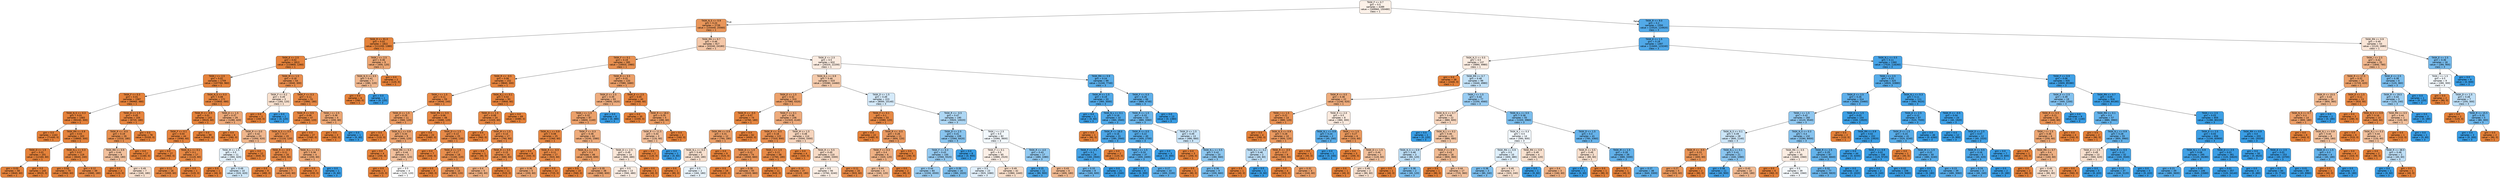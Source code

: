 digraph Tree {
node [shape=box, style="filled, rounded", color="black", fontname=helvetica] ;
edge [fontname=helvetica] ;
0 [label="TASK_F <= 0.7\ngini = 0.5\nsamples = 4289\nvalue = [169960, 150480]\nclass = 1", fillcolor="#fcf1e8"] ;
1 [label="TASK_N_S <= 0.9\ngini = 0.24\nsamples = 2739\nvalue = [154440, 25560]\nclass = 1", fillcolor="#e9965a"] ;
0 -> 1 [labeldistance=2.5, labelangle=45, headlabel="True"] ;
2 [label="TASK_R <= 91.0\ngini = 0.02\nsamples = 1822\nvalue = [111200, 1380]\nclass = 1", fillcolor="#e5833b"] ;
1 -> 2 ;
3 [label="TASK_E <= 2.5\ngini = 0.02\nsamples = 1813\nvalue = [110800, 1260]\nclass = 1", fillcolor="#e5823b"] ;
2 -> 3 ;
4 [label="TASK_I <= 2.5\ngini = 0.02\nsamples = 1759\nvalue = [107760, 960]\nclass = 1", fillcolor="#e5823b"] ;
3 -> 4 ;
5 [label="TASK_F <= 0.3\ngini = 0.01\nsamples = 1587\nvalue = [96960, 480]\nclass = 1", fillcolor="#e5823a"] ;
4 -> 5 ;
6 [label="TASK_N_S <= 0.3\ngini = 0.01\nsamples = 1483\nvalue = [90240, 300]\nclass = 1", fillcolor="#e5813a"] ;
5 -> 6 ;
7 [label="gini = 0.0\nsamples = 1163\nvalue = [71440, 0]\nclass = 1", fillcolor="#e58139"] ;
6 -> 7 ;
8 [label="TASK_RN <= 0.9\ngini = 0.03\nsamples = 320\nvalue = [18800, 300]\nclass = 1", fillcolor="#e5833c"] ;
6 -> 8 ;
9 [label="TASK_D <= 1.5\ngini = 0.01\nsamples = 201\nvalue = [12160, 60]\nclass = 1", fillcolor="#e5823a"] ;
8 -> 9 ;
10 [label="gini = 0.03\nsamples = 58\nvalue = [3640, 60]\nclass = 1", fillcolor="#e5833c"] ;
9 -> 10 ;
11 [label="gini = 0.0\nsamples = 143\nvalue = [8520, 0]\nclass = 1", fillcolor="#e58139"] ;
9 -> 11 ;
12 [label="TASK_N_L <= 0.3\ngini = 0.07\nsamples = 119\nvalue = [6640, 240]\nclass = 1", fillcolor="#e68640"] ;
8 -> 12 ;
13 [label="gini = 0.03\nsamples = 70\nvalue = [3960, 60]\nclass = 1", fillcolor="#e5833c"] ;
12 -> 13 ;
14 [label="gini = 0.12\nsamples = 49\nvalue = [2680, 180]\nclass = 1", fillcolor="#e78946"] ;
12 -> 14 ;
15 [label="TASK_D <= 1.5\ngini = 0.05\nsamples = 104\nvalue = [6720, 180]\nclass = 1", fillcolor="#e6843e"] ;
5 -> 15 ;
16 [label="TASK_R <= -0.5\ngini = 0.19\nsamples = 26\nvalue = [1520, 180]\nclass = 1", fillcolor="#e89050"] ;
15 -> 16 ;
17 [label="TASK_RN <= 0.9\ngini = 0.44\nsamples = 9\nvalue = [360, 180]\nclass = 1", fillcolor="#f2c09c"] ;
16 -> 17 ;
18 [label="gini = 0.0\nsamples = 2\nvalue = [120, 0]\nclass = 1", fillcolor="#e58139"] ;
17 -> 18 ;
19 [label="gini = 0.49\nsamples = 7\nvalue = [240, 180]\nclass = 1", fillcolor="#f8e0ce"] ;
17 -> 19 ;
20 [label="gini = 0.0\nsamples = 17\nvalue = [1160, 0]\nclass = 1", fillcolor="#e58139"] ;
16 -> 20 ;
21 [label="gini = 0.0\nsamples = 78\nvalue = [5200, 0]\nclass = 1", fillcolor="#e58139"] ;
15 -> 21 ;
22 [label="TASK_N_S <= 0.3\ngini = 0.08\nsamples = 172\nvalue = [10800, 480]\nclass = 1", fillcolor="#e68742"] ;
4 -> 22 ;
23 [label="TASK_R <= -0.5\ngini = 0.01\nsamples = 143\nvalue = [9520, 60]\nclass = 1", fillcolor="#e5823a"] ;
22 -> 23 ;
24 [label="TASK_F <= 0.1\ngini = 0.04\nsamples = 44\nvalue = [3080, 60]\nclass = 1", fillcolor="#e6833d"] ;
23 -> 24 ;
25 [label="gini = 0.0\nsamples = 27\nvalue = [1960, 0]\nclass = 1", fillcolor="#e58139"] ;
24 -> 25 ;
26 [label="TASK_N_L <= 0.1\ngini = 0.1\nsamples = 17\nvalue = [1120, 60]\nclass = 1", fillcolor="#e68844"] ;
24 -> 26 ;
27 [label="gini = 0.11\nsamples = 16\nvalue = [1000, 60]\nclass = 1", fillcolor="#e78945"] ;
26 -> 27 ;
28 [label="gini = 0.0\nsamples = 1\nvalue = [120, 0]\nclass = 1", fillcolor="#e58139"] ;
26 -> 28 ;
29 [label="gini = 0.0\nsamples = 99\nvalue = [6440, 0]\nclass = 1", fillcolor="#e58139"] ;
23 -> 29 ;
30 [label="TASK_E <= 1.5\ngini = 0.37\nsamples = 29\nvalue = [1280, 420]\nclass = 1", fillcolor="#eeaa7a"] ;
22 -> 30 ;
31 [label="gini = 0.0\nsamples = 6\nvalue = [280, 0]\nclass = 1", fillcolor="#e58139"] ;
30 -> 31 ;
32 [label="TASK_R <= 0.0\ngini = 0.42\nsamples = 23\nvalue = [1000, 420]\nclass = 1", fillcolor="#f0b68c"] ;
30 -> 32 ;
33 [label="TASK_M <= 1.5\ngini = 0.5\nsamples = 11\nvalue = [360, 420]\nclass = 3", fillcolor="#e3f1fb"] ;
32 -> 33 ;
34 [label="gini = 0.0\nsamples = 1\nvalue = [40, 0]\nclass = 1", fillcolor="#e58139"] ;
33 -> 34 ;
35 [label="gini = 0.49\nsamples = 10\nvalue = [320, 420]\nclass = 3", fillcolor="#d0e8f9"] ;
33 -> 35 ;
36 [label="gini = 0.0\nsamples = 12\nvalue = [640, 0]\nclass = 1", fillcolor="#e58139"] ;
32 -> 36 ;
37 [label="TASK_M <= 1.5\ngini = 0.16\nsamples = 54\nvalue = [3040, 300]\nclass = 1", fillcolor="#e88d4d"] ;
3 -> 37 ;
38 [label="TASK_F <= 0.2\ngini = 0.49\nsamples = 3\nvalue = [160, 120]\nclass = 1", fillcolor="#f8e0ce"] ;
37 -> 38 ;
39 [label="gini = 0.0\nsamples = 2\nvalue = [160, 0]\nclass = 1", fillcolor="#e58139"] ;
38 -> 39 ;
40 [label="gini = 0.0\nsamples = 1\nvalue = [0, 120]\nclass = 3", fillcolor="#399de5"] ;
38 -> 40 ;
41 [label="TASK_F <= 0.3\ngini = 0.11\nsamples = 51\nvalue = [2880, 180]\nclass = 1", fillcolor="#e78945"] ;
37 -> 41 ;
42 [label="TASK_R <= 0.5\ngini = 0.08\nsamples = 47\nvalue = [2680, 120]\nclass = 1", fillcolor="#e68742"] ;
41 -> 42 ;
43 [label="TASK_N_S <= 0.5\ngini = 0.17\nsamples = 20\nvalue = [1120, 120]\nclass = 1", fillcolor="#e88e4e"] ;
42 -> 43 ;
44 [label="TASK_R <= -0.5\ngini = 0.11\nsamples = 16\nvalue = [920, 60]\nclass = 1", fillcolor="#e78946"] ;
43 -> 44 ;
45 [label="gini = 0.0\nsamples = 9\nvalue = [480, 0]\nclass = 1", fillcolor="#e58139"] ;
44 -> 45 ;
46 [label="gini = 0.21\nsamples = 7\nvalue = [440, 60]\nclass = 1", fillcolor="#e99254"] ;
44 -> 46 ;
47 [label="TASK_N_L <= 0.1\ngini = 0.36\nsamples = 4\nvalue = [200, 60]\nclass = 1", fillcolor="#eda774"] ;
43 -> 47 ;
48 [label="gini = 0.0\nsamples = 3\nvalue = [200, 0]\nclass = 1", fillcolor="#e58139"] ;
47 -> 48 ;
49 [label="gini = 0.0\nsamples = 1\nvalue = [0, 60]\nclass = 3", fillcolor="#399de5"] ;
47 -> 49 ;
50 [label="gini = 0.0\nsamples = 27\nvalue = [1560, 0]\nclass = 1", fillcolor="#e58139"] ;
42 -> 50 ;
51 [label="TASK_I <= 2.5\ngini = 0.36\nsamples = 4\nvalue = [200, 60]\nclass = 1", fillcolor="#eda774"] ;
41 -> 51 ;
52 [label="gini = 0.0\nsamples = 3\nvalue = [200, 0]\nclass = 1", fillcolor="#e58139"] ;
51 -> 52 ;
53 [label="gini = 0.0\nsamples = 1\nvalue = [0, 60]\nclass = 3", fillcolor="#399de5"] ;
51 -> 53 ;
54 [label="TASK_I <= 2.5\ngini = 0.36\nsamples = 9\nvalue = [400, 120]\nclass = 1", fillcolor="#eda774"] ;
2 -> 54 ;
55 [label="TASK_N_S <= 0.5\ngini = 0.42\nsamples = 7\nvalue = [280, 120]\nclass = 1", fillcolor="#f0b78e"] ;
54 -> 55 ;
56 [label="gini = 0.0\nsamples = 6\nvalue = [280, 0]\nclass = 1", fillcolor="#e58139"] ;
55 -> 56 ;
57 [label="gini = 0.0\nsamples = 1\nvalue = [0, 120]\nclass = 3", fillcolor="#399de5"] ;
55 -> 57 ;
58 [label="gini = 0.0\nsamples = 2\nvalue = [120, 0]\nclass = 1", fillcolor="#e58139"] ;
54 -> 58 ;
59 [label="TASK_RN <= 0.7\ngini = 0.46\nsamples = 917\nvalue = [43240, 24180]\nclass = 1", fillcolor="#f4c7a8"] ;
1 -> 59 ;
60 [label="TASK_F <= 0.1\ngini = 0.19\nsamples = 285\nvalue = [16920, 1980]\nclass = 1", fillcolor="#e89050"] ;
59 -> 60 ;
61 [label="TASK_R <= -0.5\ngini = 0.06\nsamples = 152\nvalue = [9840, 300]\nclass = 1", fillcolor="#e6853f"] ;
60 -> 61 ;
62 [label="TASK_I <= 1.5\ngini = 0.11\nsamples = 59\nvalue = [4040, 240]\nclass = 1", fillcolor="#e78845"] ;
61 -> 62 ;
63 [label="TASK_D <= 1.5\ngini = 0.29\nsamples = 11\nvalue = [560, 120]\nclass = 1", fillcolor="#eb9c63"] ;
62 -> 63 ;
64 [label="gini = 0.0\nsamples = 2\nvalue = [120, 0]\nclass = 1", fillcolor="#e58139"] ;
63 -> 64 ;
65 [label="TASK_N_L <= 0.9\ngini = 0.34\nsamples = 9\nvalue = [440, 120]\nclass = 1", fillcolor="#eca36f"] ;
63 -> 65 ;
66 [label="gini = 0.0\nsamples = 4\nvalue = [200, 0]\nclass = 1", fillcolor="#e58139"] ;
65 -> 66 ;
67 [label="TASK_RN <= 0.3\ngini = 0.44\nsamples = 5\nvalue = [240, 120]\nclass = 1", fillcolor="#f2c09c"] ;
65 -> 67 ;
68 [label="gini = 0.0\nsamples = 1\nvalue = [120, 0]\nclass = 1", fillcolor="#e58139"] ;
67 -> 68 ;
69 [label="gini = 0.5\nsamples = 4\nvalue = [120, 120]\nclass = 1", fillcolor="#ffffff"] ;
67 -> 69 ;
70 [label="TASK_RN <= 0.5\ngini = 0.06\nsamples = 48\nvalue = [3480, 120]\nclass = 1", fillcolor="#e68540"] ;
62 -> 70 ;
71 [label="gini = 0.0\nsamples = 23\nvalue = [1880, 0]\nclass = 1", fillcolor="#e58139"] ;
70 -> 71 ;
72 [label="TASK_D <= 1.5\ngini = 0.13\nsamples = 25\nvalue = [1600, 120]\nclass = 1", fillcolor="#e78a48"] ;
70 -> 72 ;
73 [label="gini = 0.0\nsamples = 7\nvalue = [440, 0]\nclass = 1", fillcolor="#e58139"] ;
72 -> 73 ;
74 [label="TASK_E <= 1.5\ngini = 0.17\nsamples = 18\nvalue = [1160, 120]\nclass = 1", fillcolor="#e88e4d"] ;
72 -> 74 ;
75 [label="gini = 0.0\nsamples = 3\nvalue = [360, 0]\nclass = 1", fillcolor="#e58139"] ;
74 -> 75 ;
76 [label="gini = 0.23\nsamples = 15\nvalue = [800, 120]\nclass = 1", fillcolor="#e99457"] ;
74 -> 76 ;
77 [label="TASK_N_L <= 0.1\ngini = 0.02\nsamples = 93\nvalue = [5800, 60]\nclass = 1", fillcolor="#e5823b"] ;
61 -> 77 ;
78 [label="TASK_D <= 1.5\ngini = 0.08\nsamples = 24\nvalue = [1320, 60]\nclass = 1", fillcolor="#e68742"] ;
77 -> 78 ;
79 [label="gini = 0.0\nsamples = 7\nvalue = [560, 0]\nclass = 1", fillcolor="#e58139"] ;
78 -> 79 ;
80 [label="TASK_M <= 1.5\ngini = 0.14\nsamples = 17\nvalue = [760, 60]\nclass = 1", fillcolor="#e78b49"] ;
78 -> 80 ;
81 [label="gini = 0.0\nsamples = 1\nvalue = [80, 0]\nclass = 1", fillcolor="#e58139"] ;
80 -> 81 ;
82 [label="TASK_R <= 0.5\ngini = 0.15\nsamples = 16\nvalue = [680, 60]\nclass = 1", fillcolor="#e78c4a"] ;
80 -> 82 ;
83 [label="gini = 0.4\nsamples = 5\nvalue = [160, 60]\nclass = 1", fillcolor="#efb083"] ;
82 -> 83 ;
84 [label="gini = 0.0\nsamples = 11\nvalue = [520, 0]\nclass = 1", fillcolor="#e58139"] ;
82 -> 84 ;
85 [label="gini = 0.0\nsamples = 69\nvalue = [4480, 0]\nclass = 1", fillcolor="#e58139"] ;
77 -> 85 ;
86 [label="TASK_R <= 3.5\ngini = 0.31\nsamples = 133\nvalue = [7080, 1680]\nclass = 1", fillcolor="#eb9f68"] ;
60 -> 86 ;
87 [label="TASK_E <= 2.5\ngini = 0.39\nsamples = 93\nvalue = [4600, 1620]\nclass = 1", fillcolor="#eead7f"] ;
86 -> 87 ;
88 [label="TASK_I <= 1.5\ngini = 0.32\nsamples = 87\nvalue = [4600, 1140]\nclass = 1", fillcolor="#eba06a"] ;
87 -> 88 ;
89 [label="TASK_N_L <= 0.9\ngini = 0.08\nsamples = 25\nvalue = [1360, 60]\nclass = 1", fillcolor="#e68742"] ;
88 -> 89 ;
90 [label="gini = 0.0\nsamples = 8\nvalue = [440, 0]\nclass = 1", fillcolor="#e58139"] ;
89 -> 90 ;
91 [label="TASK_R <= -0.5\ngini = 0.11\nsamples = 17\nvalue = [920, 60]\nclass = 1", fillcolor="#e78946"] ;
89 -> 91 ;
92 [label="gini = 0.36\nsamples = 5\nvalue = [200, 60]\nclass = 1", fillcolor="#eda774"] ;
91 -> 92 ;
93 [label="gini = 0.0\nsamples = 12\nvalue = [720, 0]\nclass = 1", fillcolor="#e58139"] ;
91 -> 93 ;
94 [label="TASK_F <= 0.3\ngini = 0.38\nsamples = 62\nvalue = [3240, 1080]\nclass = 1", fillcolor="#eeab7b"] ;
88 -> 94 ;
95 [label="TASK_N_L <= 0.5\ngini = 0.3\nsamples = 48\nvalue = [2640, 600]\nclass = 1", fillcolor="#eb9e66"] ;
94 -> 95 ;
96 [label="gini = 0.0\nsamples = 10\nvalue = [560, 0]\nclass = 1", fillcolor="#e58139"] ;
95 -> 96 ;
97 [label="gini = 0.35\nsamples = 38\nvalue = [2080, 600]\nclass = 1", fillcolor="#eca572"] ;
95 -> 97 ;
98 [label="TASK_D <= 2.5\ngini = 0.49\nsamples = 14\nvalue = [600, 480]\nclass = 1", fillcolor="#fae6d7"] ;
94 -> 98 ;
99 [label="gini = 0.5\nsamples = 13\nvalue = [560, 480]\nclass = 1", fillcolor="#fbede3"] ;
98 -> 99 ;
100 [label="gini = 0.0\nsamples = 1\nvalue = [40, 0]\nclass = 1", fillcolor="#e58139"] ;
98 -> 100 ;
101 [label="gini = 0.0\nsamples = 6\nvalue = [0, 480]\nclass = 3", fillcolor="#399de5"] ;
87 -> 101 ;
102 [label="TASK_E <= 2.5\ngini = 0.05\nsamples = 40\nvalue = [2480, 60]\nclass = 1", fillcolor="#e6843e"] ;
86 -> 102 ;
103 [label="gini = 0.0\nsamples = 35\nvalue = [2200, 0]\nclass = 1", fillcolor="#e58139"] ;
102 -> 103 ;
104 [label="TASK_R <= 18.0\ngini = 0.29\nsamples = 5\nvalue = [280, 60]\nclass = 1", fillcolor="#eb9c63"] ;
102 -> 104 ;
105 [label="TASK_R <= 11.5\ngini = 0.44\nsamples = 3\nvalue = [120, 60]\nclass = 1", fillcolor="#f2c09c"] ;
104 -> 105 ;
106 [label="gini = 0.0\nsamples = 2\nvalue = [120, 0]\nclass = 1", fillcolor="#e58139"] ;
105 -> 106 ;
107 [label="gini = 0.0\nsamples = 1\nvalue = [0, 60]\nclass = 3", fillcolor="#399de5"] ;
105 -> 107 ;
108 [label="gini = 0.0\nsamples = 2\nvalue = [160, 0]\nclass = 1", fillcolor="#e58139"] ;
104 -> 108 ;
109 [label="TASK_E <= 2.5\ngini = 0.5\nsamples = 632\nvalue = [26320, 22200]\nclass = 1", fillcolor="#fbebe0"] ;
59 -> 109 ;
110 [label="TASK_N_L <= 0.9\ngini = 0.46\nsamples = 533\nvalue = [25080, 14460]\nclass = 1", fillcolor="#f4caab"] ;
109 -> 110 ;
111 [label="TASK_E <= 1.5\ngini = 0.32\nsamples = 310\nvalue = [17080, 4320]\nclass = 1", fillcolor="#eca16b"] ;
110 -> 111 ;
112 [label="TASK_R <= -0.5\ngini = 0.07\nsamples = 74\nvalue = [4760, 180]\nclass = 1", fillcolor="#e68640"] ;
111 -> 112 ;
113 [label="TASK_RN <= 0.9\ngini = 0.31\nsamples = 12\nvalue = [760, 180]\nclass = 1", fillcolor="#eb9f68"] ;
112 -> 113 ;
114 [label="TASK_N_L <= 0.3\ngini = 0.49\nsamples = 3\nvalue = [240, 180]\nclass = 1", fillcolor="#f8e0ce"] ;
113 -> 114 ;
115 [label="gini = 0.0\nsamples = 1\nvalue = [80, 0]\nclass = 1", fillcolor="#e58139"] ;
114 -> 115 ;
116 [label="gini = 0.5\nsamples = 2\nvalue = [160, 180]\nclass = 3", fillcolor="#e9f4fc"] ;
114 -> 116 ;
117 [label="gini = 0.0\nsamples = 9\nvalue = [520, 0]\nclass = 1", fillcolor="#e58139"] ;
113 -> 117 ;
118 [label="gini = 0.0\nsamples = 62\nvalue = [4000, 0]\nclass = 1", fillcolor="#e58139"] ;
112 -> 118 ;
119 [label="TASK_F <= 0.1\ngini = 0.38\nsamples = 236\nvalue = [12320, 4140]\nclass = 1", fillcolor="#eeab7c"] ;
111 -> 119 ;
120 [label="TASK_R <= -0.5\ngini = 0.18\nsamples = 122\nvalue = [7320, 840]\nclass = 1", fillcolor="#e88f50"] ;
119 -> 120 ;
121 [label="TASK_D <= 1.5\ngini = 0.22\nsamples = 74\nvalue = [4560, 660]\nclass = 1", fillcolor="#e99356"] ;
120 -> 121 ;
122 [label="gini = 0.0\nsamples = 19\nvalue = [1240, 0]\nclass = 1", fillcolor="#e58139"] ;
121 -> 122 ;
123 [label="gini = 0.28\nsamples = 55\nvalue = [3320, 660]\nclass = 1", fillcolor="#ea9a60"] ;
121 -> 123 ;
124 [label="TASK_I <= 1.5\ngini = 0.11\nsamples = 48\nvalue = [2760, 180]\nclass = 1", fillcolor="#e78946"] ;
120 -> 124 ;
125 [label="gini = 0.0\nsamples = 11\nvalue = [640, 0]\nclass = 1", fillcolor="#e58139"] ;
124 -> 125 ;
126 [label="gini = 0.14\nsamples = 37\nvalue = [2120, 180]\nclass = 1", fillcolor="#e78c4a"] ;
124 -> 126 ;
127 [label="TASK_M <= 1.5\ngini = 0.48\nsamples = 114\nvalue = [5000, 3300]\nclass = 1", fillcolor="#f6d4bc"] ;
119 -> 127 ;
128 [label="gini = 0.0\nsamples = 4\nvalue = [320, 0]\nclass = 1", fillcolor="#e58139"] ;
127 -> 128 ;
129 [label="TASK_R <= 5.5\ngini = 0.49\nsamples = 110\nvalue = [4680, 3300]\nclass = 1", fillcolor="#f7dac5"] ;
127 -> 129 ;
130 [label="gini = 0.5\nsamples = 94\nvalue = [3760, 3240]\nclass = 1", fillcolor="#fbeee4"] ;
129 -> 130 ;
131 [label="gini = 0.11\nsamples = 16\nvalue = [920, 60]\nclass = 1", fillcolor="#e78946"] ;
129 -> 131 ;
132 [label="TASK_D <= 1.5\ngini = 0.49\nsamples = 223\nvalue = [8000, 10140]\nclass = 3", fillcolor="#d5eafa"] ;
110 -> 132 ;
133 [label="TASK_F <= 0.1\ngini = 0.1\nsamples = 33\nvalue = [2080, 120]\nclass = 1", fillcolor="#e68844"] ;
132 -> 133 ;
134 [label="gini = 0.0\nsamples = 22\nvalue = [1480, 0]\nclass = 1", fillcolor="#e58139"] ;
133 -> 134 ;
135 [label="TASK_R <= -0.5\ngini = 0.28\nsamples = 11\nvalue = [600, 120]\nclass = 1", fillcolor="#ea9a61"] ;
133 -> 135 ;
136 [label="TASK_F <= 0.3\ngini = 0.4\nsamples = 6\nvalue = [320, 120]\nclass = 1", fillcolor="#efb083"] ;
135 -> 136 ;
137 [label="gini = 0.44\nsamples = 4\nvalue = [240, 120]\nclass = 1", fillcolor="#f2c09c"] ;
136 -> 137 ;
138 [label="gini = 0.0\nsamples = 2\nvalue = [80, 0]\nclass = 1", fillcolor="#e58139"] ;
136 -> 138 ;
139 [label="gini = 0.0\nsamples = 5\nvalue = [280, 0]\nclass = 1", fillcolor="#e58139"] ;
135 -> 139 ;
140 [label="TASK_R <= -0.5\ngini = 0.47\nsamples = 190\nvalue = [5920, 10020]\nclass = 3", fillcolor="#aed7f4"] ;
132 -> 140 ;
141 [label="TASK_D <= 2.5\ngini = 0.41\nsamples = 108\nvalue = [2560, 6420]\nclass = 3", fillcolor="#88c4ef"] ;
140 -> 141 ;
142 [label="TASK_F <= 0.3\ngini = 0.43\nsamples = 100\nvalue = [2560, 5520]\nclass = 3", fillcolor="#95caf1"] ;
141 -> 142 ;
143 [label="gini = 0.44\nsamples = 84\nvalue = [2200, 4500]\nclass = 3", fillcolor="#9acdf2"] ;
142 -> 143 ;
144 [label="gini = 0.39\nsamples = 16\nvalue = [360, 1020]\nclass = 3", fillcolor="#7fc0ee"] ;
142 -> 144 ;
145 [label="gini = 0.0\nsamples = 8\nvalue = [0, 900]\nclass = 3", fillcolor="#399de5"] ;
141 -> 145 ;
146 [label="TASK_I <= 2.5\ngini = 0.5\nsamples = 82\nvalue = [3360, 3600]\nclass = 3", fillcolor="#f2f8fd"] ;
140 -> 146 ;
147 [label="TASK_F <= 0.1\ngini = 0.5\nsamples = 65\nvalue = [2880, 2520]\nclass = 1", fillcolor="#fcefe6"] ;
146 -> 147 ;
148 [label="gini = 0.5\nsamples = 23\nvalue = [920, 1080]\nclass = 3", fillcolor="#e2f0fb"] ;
147 -> 148 ;
149 [label="gini = 0.49\nsamples = 42\nvalue = [1960, 1440]\nclass = 1", fillcolor="#f8deca"] ;
147 -> 149 ;
150 [label="TASK_R <= 4.0\ngini = 0.43\nsamples = 17\nvalue = [480, 1080]\nclass = 3", fillcolor="#91c9f1"] ;
146 -> 150 ;
151 [label="gini = 0.15\nsamples = 11\nvalue = [80, 900]\nclass = 3", fillcolor="#4ba6e7"] ;
150 -> 151 ;
152 [label="gini = 0.43\nsamples = 6\nvalue = [400, 180]\nclass = 1", fillcolor="#f1ba92"] ;
150 -> 152 ;
153 [label="TASK_RN <= 0.9\ngini = 0.24\nsamples = 99\nvalue = [1240, 7740]\nclass = 3", fillcolor="#59ade9"] ;
109 -> 153 ;
154 [label="TASK_M <= 1.5\ngini = 0.19\nsamples = 33\nvalue = [360, 3000]\nclass = 3", fillcolor="#51a9e8"] ;
153 -> 154 ;
155 [label="gini = 0.0\nsamples = 1\nvalue = [0, 60]\nclass = 3", fillcolor="#399de5"] ;
154 -> 155 ;
156 [label="TASK_N_L <= 0.1\ngini = 0.19\nsamples = 32\nvalue = [360, 2940]\nclass = 3", fillcolor="#51a9e8"] ;
154 -> 156 ;
157 [label="gini = 0.0\nsamples = 1\nvalue = [80, 0]\nclass = 1", fillcolor="#e58139"] ;
156 -> 157 ;
158 [label="TASK_R <= 18.0\ngini = 0.16\nsamples = 31\nvalue = [280, 2940]\nclass = 3", fillcolor="#4ca6e7"] ;
156 -> 158 ;
159 [label="TASK_F <= 0.1\ngini = 0.1\nsamples = 29\nvalue = [160, 2940]\nclass = 3", fillcolor="#44a2e6"] ;
158 -> 159 ;
160 [label="gini = 0.33\nsamples = 8\nvalue = [160, 600]\nclass = 3", fillcolor="#6eb7ec"] ;
159 -> 160 ;
161 [label="gini = 0.0\nsamples = 21\nvalue = [0, 2340]\nclass = 3", fillcolor="#399de5"] ;
159 -> 161 ;
162 [label="gini = 0.0\nsamples = 2\nvalue = [120, 0]\nclass = 1", fillcolor="#e58139"] ;
158 -> 162 ;
163 [label="TASK_F <= 0.3\ngini = 0.26\nsamples = 66\nvalue = [880, 4740]\nclass = 3", fillcolor="#5eafea"] ;
153 -> 163 ;
164 [label="TASK_R <= 1.5\ngini = 0.33\nsamples = 53\nvalue = [880, 3360]\nclass = 3", fillcolor="#6db7ec"] ;
163 -> 164 ;
165 [label="TASK_R <= 0.5\ngini = 0.22\nsamples = 40\nvalue = [400, 2700]\nclass = 3", fillcolor="#56ace9"] ;
164 -> 165 ;
166 [label="TASK_I <= 1.5\ngini = 0.24\nsamples = 37\nvalue = [400, 2400]\nclass = 3", fillcolor="#5aade9"] ;
165 -> 166 ;
167 [label="gini = 0.0\nsamples = 4\nvalue = [0, 300]\nclass = 3", fillcolor="#399de5"] ;
166 -> 167 ;
168 [label="gini = 0.27\nsamples = 33\nvalue = [400, 2100]\nclass = 3", fillcolor="#5fb0ea"] ;
166 -> 168 ;
169 [label="gini = 0.0\nsamples = 3\nvalue = [0, 300]\nclass = 3", fillcolor="#399de5"] ;
165 -> 169 ;
170 [label="TASK_D <= 1.5\ngini = 0.49\nsamples = 13\nvalue = [480, 660]\nclass = 3", fillcolor="#c9e4f8"] ;
164 -> 170 ;
171 [label="gini = 0.0\nsamples = 3\nvalue = [200, 0]\nclass = 1", fillcolor="#e58139"] ;
170 -> 171 ;
172 [label="TASK_N_L <= 0.5\ngini = 0.42\nsamples = 10\nvalue = [280, 660]\nclass = 3", fillcolor="#8dc7f0"] ;
170 -> 172 ;
173 [label="gini = 0.0\nsamples = 1\nvalue = [80, 0]\nclass = 1", fillcolor="#e58139"] ;
172 -> 173 ;
174 [label="gini = 0.36\nsamples = 9\nvalue = [200, 660]\nclass = 3", fillcolor="#75bbed"] ;
172 -> 174 ;
175 [label="gini = 0.0\nsamples = 13\nvalue = [0, 1380]\nclass = 3", fillcolor="#399de5"] ;
163 -> 175 ;
176 [label="TASK_R <= 9.0\ngini = 0.2\nsamples = 1550\nvalue = [15520, 124920]\nclass = 3", fillcolor="#52a9e8"] ;
0 -> 176 [labeldistance=2.5, labelangle=-45, headlabel="False"] ;
177 [label="TASK_E <= 1.5\ngini = 0.18\nsamples = 1497\nvalue = [13400, 123240]\nclass = 3", fillcolor="#4fa8e8"] ;
176 -> 177 ;
178 [label="TASK_N_S <= 0.5\ngini = 0.5\nsamples = 137\nvalue = [5880, 4980]\nclass = 1", fillcolor="#fbece1"] ;
177 -> 178 ;
179 [label="gini = 0.0\nsamples = 38\nvalue = [2440, 0]\nclass = 1", fillcolor="#e58139"] ;
178 -> 179 ;
180 [label="TASK_RN <= 0.7\ngini = 0.48\nsamples = 99\nvalue = [3440, 4980]\nclass = 3", fillcolor="#c2e1f7"] ;
178 -> 180 ;
181 [label="TASK_R <= 0.5\ngini = 0.38\nsamples = 22\nvalue = [1240, 420]\nclass = 1", fillcolor="#eeac7c"] ;
180 -> 181 ;
182 [label="TASK_I <= 1.5\ngini = 0.21\nsamples = 14\nvalue = [880, 120]\nclass = 1", fillcolor="#e99254"] ;
181 -> 182 ;
183 [label="gini = 0.0\nsamples = 4\nvalue = [280, 0]\nclass = 1", fillcolor="#e58139"] ;
182 -> 183 ;
184 [label="TASK_N_S <= 0.9\ngini = 0.28\nsamples = 10\nvalue = [600, 120]\nclass = 1", fillcolor="#ea9a61"] ;
182 -> 184 ;
185 [label="TASK_N_L <= 0.2\ngini = 0.48\nsamples = 2\nvalue = [40, 60]\nclass = 3", fillcolor="#bddef6"] ;
184 -> 185 ;
186 [label="gini = 0.0\nsamples = 1\nvalue = [40, 0]\nclass = 1", fillcolor="#e58139"] ;
185 -> 186 ;
187 [label="gini = 0.0\nsamples = 1\nvalue = [0, 60]\nclass = 3", fillcolor="#399de5"] ;
185 -> 187 ;
188 [label="TASK_R <= -0.5\ngini = 0.17\nsamples = 8\nvalue = [560, 60]\nclass = 1", fillcolor="#e88e4e"] ;
184 -> 188 ;
189 [label="gini = 0.0\nsamples = 4\nvalue = [320, 0]\nclass = 1", fillcolor="#e58139"] ;
188 -> 189 ;
190 [label="gini = 0.32\nsamples = 4\nvalue = [240, 60]\nclass = 1", fillcolor="#eca06a"] ;
188 -> 190 ;
191 [label="TASK_R <= 2.0\ngini = 0.5\nsamples = 8\nvalue = [360, 300]\nclass = 1", fillcolor="#fbeade"] ;
181 -> 191 ;
192 [label="TASK_N_L <= 0.9\ngini = 0.24\nsamples = 2\nvalue = [40, 240]\nclass = 3", fillcolor="#5aade9"] ;
191 -> 192 ;
193 [label="gini = 0.0\nsamples = 1\nvalue = [40, 0]\nclass = 1", fillcolor="#e58139"] ;
192 -> 193 ;
194 [label="gini = 0.0\nsamples = 1\nvalue = [0, 240]\nclass = 3", fillcolor="#399de5"] ;
192 -> 194 ;
195 [label="TASK_I <= 1.5\ngini = 0.27\nsamples = 6\nvalue = [320, 60]\nclass = 1", fillcolor="#ea995e"] ;
191 -> 195 ;
196 [label="gini = 0.0\nsamples = 3\nvalue = [200, 0]\nclass = 1", fillcolor="#e58139"] ;
195 -> 196 ;
197 [label="TASK_D <= 1.5\ngini = 0.44\nsamples = 3\nvalue = [120, 60]\nclass = 1", fillcolor="#f2c09c"] ;
195 -> 197 ;
198 [label="gini = 0.0\nsamples = 1\nvalue = [40, 0]\nclass = 1", fillcolor="#e58139"] ;
197 -> 198 ;
199 [label="gini = 0.49\nsamples = 2\nvalue = [80, 60]\nclass = 1", fillcolor="#f8e0ce"] ;
197 -> 199 ;
200 [label="TASK_I <= 1.5\ngini = 0.44\nsamples = 77\nvalue = [2200, 4560]\nclass = 3", fillcolor="#99ccf2"] ;
180 -> 200 ;
201 [label="TASK_N_S <= 0.7\ngini = 0.48\nsamples = 22\nvalue = [880, 600]\nclass = 1", fillcolor="#f7d7c0"] ;
200 -> 201 ;
202 [label="gini = 0.0\nsamples = 1\nvalue = [0, 120]\nclass = 3", fillcolor="#399de5"] ;
201 -> 202 ;
203 [label="TASK_N_L <= 0.2\ngini = 0.46\nsamples = 21\nvalue = [880, 480]\nclass = 1", fillcolor="#f3c6a5"] ;
201 -> 203 ;
204 [label="TASK_N_S <= 0.9\ngini = 0.48\nsamples = 3\nvalue = [80, 120]\nclass = 3", fillcolor="#bddef6"] ;
203 -> 204 ;
205 [label="gini = 0.0\nsamples = 1\nvalue = [40, 0]\nclass = 1", fillcolor="#e58139"] ;
204 -> 205 ;
206 [label="gini = 0.38\nsamples = 2\nvalue = [40, 120]\nclass = 3", fillcolor="#7bbeee"] ;
204 -> 206 ;
207 [label="TASK_F <= 0.9\ngini = 0.43\nsamples = 18\nvalue = [800, 360]\nclass = 1", fillcolor="#f1ba92"] ;
203 -> 207 ;
208 [label="gini = 0.0\nsamples = 1\nvalue = [80, 0]\nclass = 1", fillcolor="#e58139"] ;
207 -> 208 ;
209 [label="gini = 0.44\nsamples = 17\nvalue = [720, 360]\nclass = 1", fillcolor="#f2c09c"] ;
207 -> 209 ;
210 [label="TASK_N_L <= 0.5\ngini = 0.38\nsamples = 55\nvalue = [1320, 3960]\nclass = 3", fillcolor="#7bbeee"] ;
200 -> 210 ;
211 [label="TASK_N_L <= 0.3\ngini = 0.5\nsamples = 14\nvalue = [560, 600]\nclass = 3", fillcolor="#f2f8fd"] ;
210 -> 211 ;
212 [label="TASK_RN <= 0.9\ngini = 0.5\nsamples = 10\nvalue = [400, 480]\nclass = 3", fillcolor="#deeffb"] ;
211 -> 212 ;
213 [label="gini = 0.38\nsamples = 3\nvalue = [80, 240]\nclass = 3", fillcolor="#7bbeee"] ;
212 -> 213 ;
214 [label="gini = 0.49\nsamples = 7\nvalue = [320, 240]\nclass = 1", fillcolor="#f8e0ce"] ;
212 -> 214 ;
215 [label="TASK_RN <= 0.9\ngini = 0.49\nsamples = 4\nvalue = [160, 120]\nclass = 1", fillcolor="#f8e0ce"] ;
211 -> 215 ;
216 [label="gini = 0.0\nsamples = 1\nvalue = [0, 60]\nclass = 3", fillcolor="#399de5"] ;
215 -> 216 ;
217 [label="gini = 0.4\nsamples = 3\nvalue = [160, 60]\nclass = 1", fillcolor="#efb083"] ;
215 -> 217 ;
218 [label="TASK_D <= 1.5\ngini = 0.3\nsamples = 41\nvalue = [760, 3360]\nclass = 3", fillcolor="#66b3eb"] ;
210 -> 218 ;
219 [label="TASK_R <= 0.5\ngini = 0.49\nsamples = 2\nvalue = [80, 60]\nclass = 1", fillcolor="#f8e0ce"] ;
218 -> 219 ;
220 [label="gini = 0.0\nsamples = 1\nvalue = [0, 60]\nclass = 3", fillcolor="#399de5"] ;
219 -> 220 ;
221 [label="gini = 0.0\nsamples = 1\nvalue = [80, 0]\nclass = 1", fillcolor="#e58139"] ;
219 -> 221 ;
222 [label="TASK_M <= 1.5\ngini = 0.28\nsamples = 39\nvalue = [680, 3300]\nclass = 3", fillcolor="#62b1ea"] ;
218 -> 222 ;
223 [label="gini = 0.0\nsamples = 1\nvalue = [40, 0]\nclass = 1", fillcolor="#e58139"] ;
222 -> 223 ;
224 [label="gini = 0.27\nsamples = 38\nvalue = [640, 3300]\nclass = 3", fillcolor="#5fb0ea"] ;
222 -> 224 ;
225 [label="TASK_N_L <= 0.5\ngini = 0.11\nsamples = 1360\nvalue = [7520, 118260]\nclass = 3", fillcolor="#46a3e7"] ;
177 -> 225 ;
226 [label="TASK_I <= 2.5\ngini = 0.23\nsamples = 425\nvalue = [4920, 32880]\nclass = 3", fillcolor="#57ace9"] ;
225 -> 226 ;
227 [label="TASK_E <= 2.5\ngini = 0.26\nsamples = 314\nvalue = [4360, 23460]\nclass = 3", fillcolor="#5eafea"] ;
226 -> 227 ;
228 [label="TASK_I <= 1.5\ngini = 0.42\nsamples = 160\nvalue = [4120, 9540]\nclass = 3", fillcolor="#8fc7f0"] ;
227 -> 228 ;
229 [label="TASK_N_S <= 0.1\ngini = 0.49\nsamples = 28\nvalue = [840, 1140]\nclass = 3", fillcolor="#cbe5f8"] ;
228 -> 229 ;
230 [label="TASK_R <= -0.5\ngini = 0.23\nsamples = 7\nvalue = [400, 60]\nclass = 1", fillcolor="#e99457"] ;
229 -> 230 ;
231 [label="gini = 0.27\nsamples = 5\nvalue = [320, 60]\nclass = 1", fillcolor="#ea995e"] ;
230 -> 231 ;
232 [label="gini = 0.0\nsamples = 2\nvalue = [80, 0]\nclass = 1", fillcolor="#e58139"] ;
230 -> 232 ;
233 [label="TASK_N_L <= 0.1\ngini = 0.41\nsamples = 21\nvalue = [440, 1080]\nclass = 3", fillcolor="#8ac5f0"] ;
229 -> 233 ;
234 [label="gini = 0.08\nsamples = 11\nvalue = [40, 900]\nclass = 3", fillcolor="#42a1e6"] ;
233 -> 234 ;
235 [label="gini = 0.43\nsamples = 10\nvalue = [400, 180]\nclass = 1", fillcolor="#f1ba92"] ;
233 -> 235 ;
236 [label="TASK_N_S <= 0.3\ngini = 0.4\nsamples = 132\nvalue = [3280, 8400]\nclass = 3", fillcolor="#86c3ef"] ;
228 -> 236 ;
237 [label="TASK_RN <= 0.5\ngini = 0.5\nsamples = 45\nvalue = [1840, 1560]\nclass = 1", fillcolor="#fbece1"] ;
236 -> 237 ;
238 [label="gini = 0.0\nsamples = 6\nvalue = [360, 0]\nclass = 1", fillcolor="#e58139"] ;
237 -> 238 ;
239 [label="gini = 0.5\nsamples = 39\nvalue = [1480, 1560]\nclass = 3", fillcolor="#f5fafe"] ;
237 -> 239 ;
240 [label="TASK_R <= 2.5\ngini = 0.29\nsamples = 87\nvalue = [1440, 6840]\nclass = 3", fillcolor="#63b2ea"] ;
236 -> 240 ;
241 [label="gini = 0.32\nsamples = 77\nvalue = [1440, 5820]\nclass = 3", fillcolor="#6ab5eb"] ;
240 -> 241 ;
242 [label="gini = 0.0\nsamples = 10\nvalue = [0, 1020]\nclass = 3", fillcolor="#399de5"] ;
240 -> 242 ;
243 [label="TASK_D <= 1.5\ngini = 0.03\nsamples = 154\nvalue = [240, 13920]\nclass = 3", fillcolor="#3c9fe5"] ;
227 -> 243 ;
244 [label="gini = 0.0\nsamples = 2\nvalue = [120, 0]\nclass = 1", fillcolor="#e58139"] ;
243 -> 244 ;
245 [label="TASK_RN <= 0.9\ngini = 0.02\nsamples = 152\nvalue = [120, 13920]\nclass = 3", fillcolor="#3b9ee5"] ;
243 -> 245 ;
246 [label="gini = 0.0\nsamples = 44\nvalue = [0, 4200]\nclass = 3", fillcolor="#399de5"] ;
245 -> 246 ;
247 [label="TASK_F <= 0.9\ngini = 0.02\nsamples = 108\nvalue = [120, 9720]\nclass = 3", fillcolor="#3b9ee5"] ;
245 -> 247 ;
248 [label="gini = 0.0\nsamples = 2\nvalue = [0, 240]\nclass = 3", fillcolor="#399de5"] ;
247 -> 248 ;
249 [label="gini = 0.02\nsamples = 106\nvalue = [120, 9480]\nclass = 3", fillcolor="#3c9ee5"] ;
247 -> 249 ;
250 [label="TASK_N_L <= 0.3\ngini = 0.11\nsamples = 111\nvalue = [560, 9420]\nclass = 3", fillcolor="#45a3e7"] ;
226 -> 250 ;
251 [label="TASK_E <= 2.5\ngini = 0.12\nsamples = 87\nvalue = [520, 7500]\nclass = 3", fillcolor="#47a4e7"] ;
250 -> 251 ;
252 [label="TASK_D <= 1.5\ngini = 0.24\nsamples = 41\nvalue = [520, 3240]\nclass = 3", fillcolor="#59ade9"] ;
251 -> 252 ;
253 [label="gini = 0.0\nsamples = 1\nvalue = [40, 0]\nclass = 1", fillcolor="#e58139"] ;
252 -> 253 ;
254 [label="TASK_M <= 1.5\ngini = 0.22\nsamples = 40\nvalue = [480, 3240]\nclass = 3", fillcolor="#56ace9"] ;
252 -> 254 ;
255 [label="gini = 0.0\nsamples = 1\nvalue = [0, 180]\nclass = 3", fillcolor="#399de5"] ;
254 -> 255 ;
256 [label="gini = 0.23\nsamples = 39\nvalue = [480, 3060]\nclass = 3", fillcolor="#58ace9"] ;
254 -> 256 ;
257 [label="gini = 0.0\nsamples = 46\nvalue = [0, 4260]\nclass = 3", fillcolor="#399de5"] ;
251 -> 257 ;
258 [label="TASK_R <= -0.5\ngini = 0.04\nsamples = 24\nvalue = [40, 1920]\nclass = 3", fillcolor="#3d9fe6"] ;
250 -> 258 ;
259 [label="gini = 0.0\nsamples = 12\nvalue = [0, 900]\nclass = 3", fillcolor="#399de5"] ;
258 -> 259 ;
260 [label="TASK_E <= 2.5\ngini = 0.07\nsamples = 12\nvalue = [40, 1020]\nclass = 3", fillcolor="#41a1e6"] ;
258 -> 260 ;
261 [label="TASK_R <= 0.5\ngini = 0.16\nsamples = 5\nvalue = [40, 420]\nclass = 3", fillcolor="#4ca6e7"] ;
260 -> 261 ;
262 [label="gini = 0.24\nsamples = 3\nvalue = [40, 240]\nclass = 3", fillcolor="#5aade9"] ;
261 -> 262 ;
263 [label="gini = 0.0\nsamples = 2\nvalue = [0, 180]\nclass = 3", fillcolor="#399de5"] ;
261 -> 263 ;
264 [label="gini = 0.0\nsamples = 7\nvalue = [0, 600]\nclass = 3", fillcolor="#399de5"] ;
260 -> 264 ;
265 [label="TASK_F <= 0.9\ngini = 0.06\nsamples = 935\nvalue = [2600, 85380]\nclass = 3", fillcolor="#3fa0e6"] ;
225 -> 265 ;
266 [label="TASK_E <= 2.5\ngini = 0.39\nsamples = 19\nvalue = [440, 1200]\nclass = 3", fillcolor="#82c1ef"] ;
265 -> 266 ;
267 [label="TASK_R <= 0.5\ngini = 0.21\nsamples = 10\nvalue = [440, 60]\nclass = 1", fillcolor="#e99254"] ;
266 -> 267 ;
268 [label="TASK_I <= 1.5\ngini = 0.36\nsamples = 6\nvalue = [200, 60]\nclass = 1", fillcolor="#eda774"] ;
267 -> 268 ;
269 [label="gini = 0.0\nsamples = 1\nvalue = [40, 0]\nclass = 1", fillcolor="#e58139"] ;
268 -> 269 ;
270 [label="TASK_RN <= 0.7\ngini = 0.4\nsamples = 5\nvalue = [160, 60]\nclass = 1", fillcolor="#efb083"] ;
268 -> 270 ;
271 [label="gini = 0.0\nsamples = 2\nvalue = [80, 0]\nclass = 1", fillcolor="#e58139"] ;
270 -> 271 ;
272 [label="gini = 0.49\nsamples = 3\nvalue = [80, 60]\nclass = 1", fillcolor="#f8e0ce"] ;
270 -> 272 ;
273 [label="gini = 0.0\nsamples = 4\nvalue = [240, 0]\nclass = 1", fillcolor="#e58139"] ;
267 -> 273 ;
274 [label="gini = 0.0\nsamples = 9\nvalue = [0, 1140]\nclass = 3", fillcolor="#399de5"] ;
266 -> 274 ;
275 [label="TASK_RN <= 0.7\ngini = 0.05\nsamples = 916\nvalue = [2160, 84180]\nclass = 3", fillcolor="#3ea0e6"] ;
265 -> 275 ;
276 [label="TASK_RN <= 0.1\ngini = 0.3\nsamples = 57\nvalue = [880, 3960]\nclass = 3", fillcolor="#65b3eb"] ;
275 -> 276 ;
277 [label="gini = 0.0\nsamples = 2\nvalue = [80, 0]\nclass = 1", fillcolor="#e58139"] ;
276 -> 277 ;
278 [label="TASK_N_L <= 0.9\ngini = 0.28\nsamples = 55\nvalue = [800, 3960]\nclass = 3", fillcolor="#61b1ea"] ;
276 -> 278 ;
279 [label="TASK_E <= 2.5\ngini = 0.49\nsamples = 13\nvalue = [560, 420]\nclass = 1", fillcolor="#f8e0ce"] ;
278 -> 279 ;
280 [label="gini = 0.0\nsamples = 8\nvalue = [560, 0]\nclass = 1", fillcolor="#e58139"] ;
279 -> 280 ;
281 [label="gini = 0.0\nsamples = 5\nvalue = [0, 420]\nclass = 3", fillcolor="#399de5"] ;
279 -> 281 ;
282 [label="TASK_R <= 0.5\ngini = 0.12\nsamples = 42\nvalue = [240, 3540]\nclass = 3", fillcolor="#46a4e7"] ;
278 -> 282 ;
283 [label="gini = 0.13\nsamples = 37\nvalue = [240, 3120]\nclass = 3", fillcolor="#48a5e7"] ;
282 -> 283 ;
284 [label="gini = 0.0\nsamples = 5\nvalue = [0, 420]\nclass = 3", fillcolor="#399de5"] ;
282 -> 284 ;
285 [label="TASK_I <= 2.5\ngini = 0.03\nsamples = 859\nvalue = [1280, 80220]\nclass = 3", fillcolor="#3c9fe5"] ;
275 -> 285 ;
286 [label="TASK_E <= 2.5\ngini = 0.04\nsamples = 656\nvalue = [1240, 60900]\nclass = 3", fillcolor="#3d9fe6"] ;
285 -> 286 ;
287 [label="TASK_N_L <= 0.9\ngini = 0.08\nsamples = 295\nvalue = [1120, 26280]\nclass = 3", fillcolor="#41a1e6"] ;
286 -> 287 ;
288 [label="gini = 0.21\nsamples = 49\nvalue = [480, 3600]\nclass = 3", fillcolor="#53aae8"] ;
287 -> 288 ;
289 [label="gini = 0.05\nsamples = 246\nvalue = [640, 22680]\nclass = 3", fillcolor="#3fa0e6"] ;
287 -> 289 ;
290 [label="TASK_D <= 2.5\ngini = 0.01\nsamples = 361\nvalue = [120, 34620]\nclass = 3", fillcolor="#3a9de5"] ;
286 -> 290 ;
291 [label="gini = 0.01\nsamples = 357\nvalue = [120, 34140]\nclass = 3", fillcolor="#3a9de5"] ;
290 -> 291 ;
292 [label="gini = 0.0\nsamples = 4\nvalue = [0, 480]\nclass = 3", fillcolor="#399de5"] ;
290 -> 292 ;
293 [label="TASK_RN <= 0.9\ngini = 0.0\nsamples = 203\nvalue = [40, 19320]\nclass = 3", fillcolor="#399de5"] ;
285 -> 293 ;
294 [label="gini = 0.0\nsamples = 50\nvalue = [0, 4620]\nclass = 3", fillcolor="#399de5"] ;
293 -> 294 ;
295 [label="TASK_E <= 2.5\ngini = 0.01\nsamples = 153\nvalue = [40, 14700]\nclass = 3", fillcolor="#3a9de5"] ;
293 -> 295 ;
296 [label="gini = 0.0\nsamples = 84\nvalue = [0, 7740]\nclass = 3", fillcolor="#399de5"] ;
295 -> 296 ;
297 [label="gini = 0.01\nsamples = 69\nvalue = [40, 6960]\nclass = 3", fillcolor="#3a9ee5"] ;
295 -> 297 ;
298 [label="TASK_RN <= 0.9\ngini = 0.49\nsamples = 53\nvalue = [2120, 1680]\nclass = 1", fillcolor="#fae5d6"] ;
176 -> 298 ;
299 [label="TASK_I <= 2.5\ngini = 0.42\nsamples = 35\nvalue = [1840, 780]\nclass = 1", fillcolor="#f0b68d"] ;
298 -> 299 ;
300 [label="TASK_R <= 17.5\ngini = 0.32\nsamples = 29\nvalue = [1720, 420]\nclass = 1", fillcolor="#eba069"] ;
299 -> 300 ;
301 [label="TASK_R <= 15.5\ngini = 0.43\nsamples = 16\nvalue = [800, 360]\nclass = 1", fillcolor="#f1ba92"] ;
300 -> 301 ;
302 [label="TASK_N_S <= 0.7\ngini = 0.3\nsamples = 14\nvalue = [800, 180]\nclass = 1", fillcolor="#eb9d66"] ;
301 -> 302 ;
303 [label="gini = 0.0\nsamples = 6\nvalue = [440, 0]\nclass = 1", fillcolor="#e58139"] ;
302 -> 303 ;
304 [label="TASK_N_L <= 0.9\ngini = 0.44\nsamples = 8\nvalue = [360, 180]\nclass = 1", fillcolor="#f2c09c"] ;
302 -> 304 ;
305 [label="TASK_D <= 1.5\ngini = 0.3\nsamples = 4\nvalue = [40, 180]\nclass = 3", fillcolor="#65b3eb"] ;
304 -> 305 ;
306 [label="gini = 0.0\nsamples = 1\nvalue = [40, 0]\nclass = 1", fillcolor="#e58139"] ;
305 -> 306 ;
307 [label="gini = 0.0\nsamples = 3\nvalue = [0, 180]\nclass = 3", fillcolor="#399de5"] ;
305 -> 307 ;
308 [label="gini = 0.0\nsamples = 4\nvalue = [320, 0]\nclass = 1", fillcolor="#e58139"] ;
304 -> 308 ;
309 [label="gini = 0.0\nsamples = 2\nvalue = [0, 180]\nclass = 3", fillcolor="#399de5"] ;
301 -> 309 ;
310 [label="TASK_E <= 1.5\ngini = 0.11\nsamples = 13\nvalue = [920, 60]\nclass = 1", fillcolor="#e78946"] ;
300 -> 310 ;
311 [label="gini = 0.0\nsamples = 3\nvalue = [280, 0]\nclass = 1", fillcolor="#e58139"] ;
310 -> 311 ;
312 [label="TASK_N_S <= 0.9\ngini = 0.16\nsamples = 10\nvalue = [640, 60]\nclass = 1", fillcolor="#e78d4c"] ;
310 -> 312 ;
313 [label="gini = 0.0\nsamples = 6\nvalue = [520, 0]\nclass = 1", fillcolor="#e58139"] ;
312 -> 313 ;
314 [label="TASK_N_L <= 0.3\ngini = 0.44\nsamples = 4\nvalue = [120, 60]\nclass = 1", fillcolor="#f2c09c"] ;
312 -> 314 ;
315 [label="gini = 0.0\nsamples = 2\nvalue = [80, 0]\nclass = 1", fillcolor="#e58139"] ;
314 -> 315 ;
316 [label="TASK_R <= 38.5\ngini = 0.48\nsamples = 2\nvalue = [40, 60]\nclass = 3", fillcolor="#bddef6"] ;
314 -> 316 ;
317 [label="gini = 0.0\nsamples = 1\nvalue = [0, 60]\nclass = 3", fillcolor="#399de5"] ;
316 -> 317 ;
318 [label="gini = 0.0\nsamples = 1\nvalue = [40, 0]\nclass = 1", fillcolor="#e58139"] ;
316 -> 318 ;
319 [label="TASK_E <= 2.5\ngini = 0.38\nsamples = 6\nvalue = [120, 360]\nclass = 3", fillcolor="#7bbeee"] ;
299 -> 319 ;
320 [label="TASK_R <= 19.5\ngini = 0.44\nsamples = 5\nvalue = [120, 240]\nclass = 3", fillcolor="#9ccef2"] ;
319 -> 320 ;
321 [label="TASK_RN <= 0.5\ngini = 0.44\nsamples = 2\nvalue = [120, 60]\nclass = 1", fillcolor="#f2c09c"] ;
320 -> 321 ;
322 [label="gini = 0.0\nsamples = 1\nvalue = [120, 0]\nclass = 1", fillcolor="#e58139"] ;
321 -> 322 ;
323 [label="gini = 0.0\nsamples = 1\nvalue = [0, 60]\nclass = 3", fillcolor="#399de5"] ;
321 -> 323 ;
324 [label="gini = 0.0\nsamples = 3\nvalue = [0, 180]\nclass = 3", fillcolor="#399de5"] ;
320 -> 324 ;
325 [label="gini = 0.0\nsamples = 1\nvalue = [0, 120]\nclass = 3", fillcolor="#399de5"] ;
319 -> 325 ;
326 [label="TASK_E <= 2.5\ngini = 0.36\nsamples = 18\nvalue = [280, 900]\nclass = 3", fillcolor="#77bbed"] ;
298 -> 326 ;
327 [label="TASK_I <= 1.5\ngini = 0.5\nsamples = 9\nvalue = [280, 300]\nclass = 3", fillcolor="#f2f8fd"] ;
326 -> 327 ;
328 [label="gini = 0.0\nsamples = 2\nvalue = [80, 0]\nclass = 1", fillcolor="#e58139"] ;
327 -> 328 ;
329 [label="TASK_D <= 1.5\ngini = 0.48\nsamples = 7\nvalue = [200, 300]\nclass = 3", fillcolor="#bddef6"] ;
327 -> 329 ;
330 [label="gini = 0.0\nsamples = 2\nvalue = [120, 0]\nclass = 1", fillcolor="#e58139"] ;
329 -> 330 ;
331 [label="TASK_R <= 15.5\ngini = 0.33\nsamples = 5\nvalue = [80, 300]\nclass = 3", fillcolor="#6eb7ec"] ;
329 -> 331 ;
332 [label="gini = 0.0\nsamples = 3\nvalue = [0, 300]\nclass = 3", fillcolor="#399de5"] ;
331 -> 332 ;
333 [label="gini = 0.0\nsamples = 2\nvalue = [80, 0]\nclass = 1", fillcolor="#e58139"] ;
331 -> 333 ;
334 [label="gini = 0.0\nsamples = 9\nvalue = [0, 600]\nclass = 3", fillcolor="#399de5"] ;
326 -> 334 ;
}